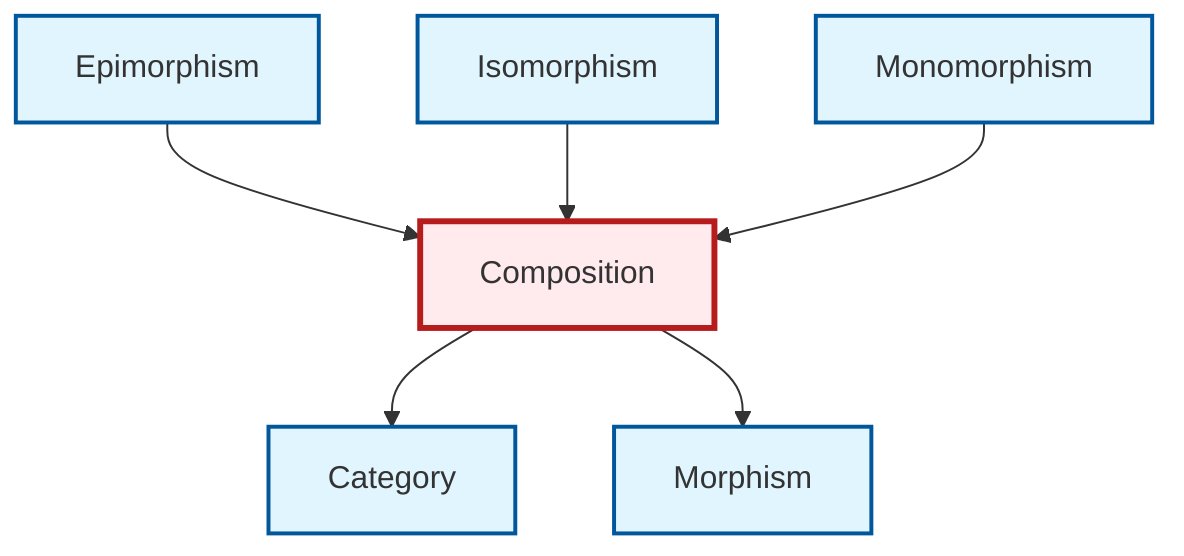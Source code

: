 graph TD
    classDef definition fill:#e1f5fe,stroke:#01579b,stroke-width:2px
    classDef theorem fill:#f3e5f5,stroke:#4a148c,stroke-width:2px
    classDef axiom fill:#fff3e0,stroke:#e65100,stroke-width:2px
    classDef example fill:#e8f5e9,stroke:#1b5e20,stroke-width:2px
    classDef current fill:#ffebee,stroke:#b71c1c,stroke-width:3px
    def-epimorphism["Epimorphism"]:::definition
    def-isomorphism["Isomorphism"]:::definition
    def-composition["Composition"]:::definition
    def-category["Category"]:::definition
    def-morphism["Morphism"]:::definition
    def-monomorphism["Monomorphism"]:::definition
    def-epimorphism --> def-composition
    def-composition --> def-category
    def-composition --> def-morphism
    def-isomorphism --> def-composition
    def-monomorphism --> def-composition
    class def-composition current